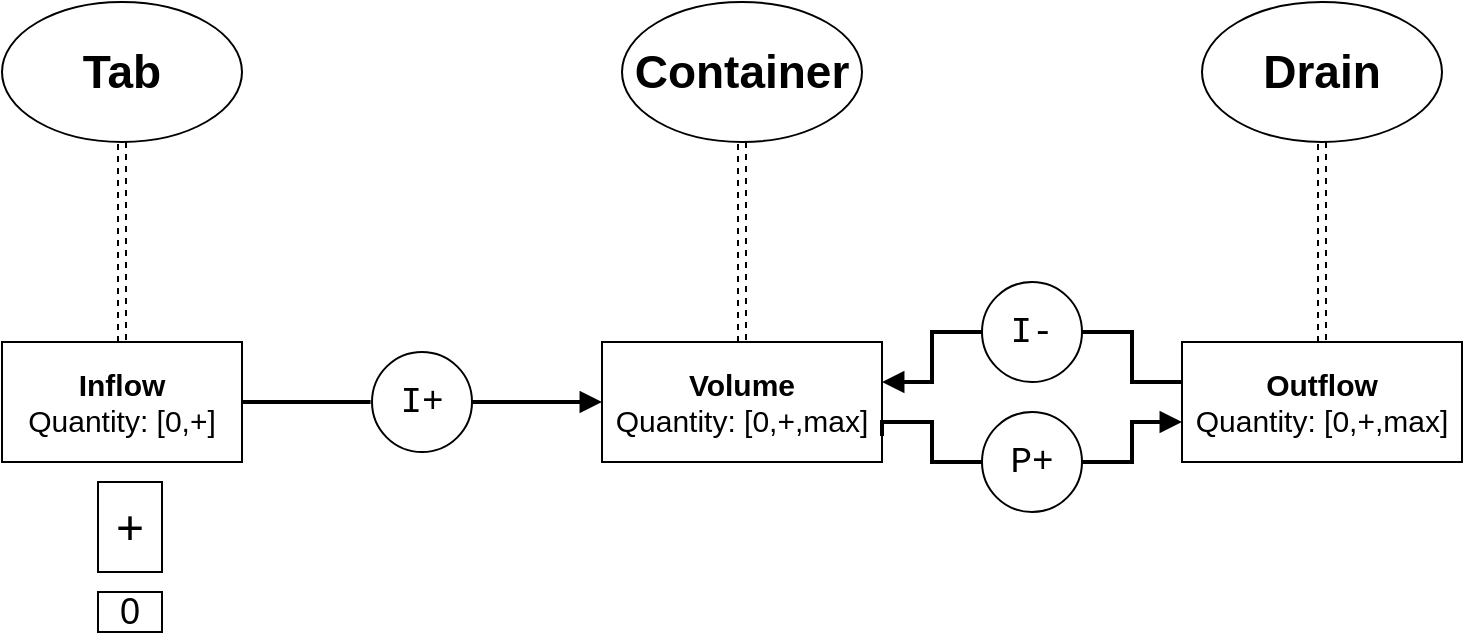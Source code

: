 <mxfile version="10.6.0" type="github"><diagram id="IiL3UcbihEvL6MUUXaoO" name="Page-1"><mxGraphModel dx="1329" dy="786" grid="1" gridSize="10" guides="1" tooltips="1" connect="0" arrows="1" fold="1" page="1" pageScale="1" pageWidth="827" pageHeight="1169" math="0" shadow="0"><root><mxCell id="0"/><mxCell id="1" parent="0"/><mxCell id="okrOaFl6imnLED2Pd8dB-20" style="edgeStyle=orthogonalEdgeStyle;shape=link;rounded=0;orthogonalLoop=1;jettySize=auto;html=1;entryX=0.5;entryY=0;entryDx=0;entryDy=0;entryPerimeter=0;dashed=1;endArrow=none;endFill=0;" edge="1" parent="1" source="okrOaFl6imnLED2Pd8dB-4" target="okrOaFl6imnLED2Pd8dB-9"><mxGeometry relative="1" as="geometry"/></mxCell><mxCell id="okrOaFl6imnLED2Pd8dB-4" value="&lt;font size=&quot;1&quot;&gt;&lt;b&gt;&lt;font style=&quot;font-size: 23px&quot;&gt;Container&lt;/font&gt;&lt;/b&gt;&lt;/font&gt;" style="ellipse;whiteSpace=wrap;html=1;" vertex="1" parent="1"><mxGeometry x="330" y="150" width="120" height="70" as="geometry"/></mxCell><mxCell id="okrOaFl6imnLED2Pd8dB-8" value="" style="edgeStyle=orthogonalEdgeStyle;rounded=0;orthogonalLoop=1;jettySize=auto;html=1;endArrow=none;endFill=0;shape=link;dashed=1;" edge="1" parent="1" source="okrOaFl6imnLED2Pd8dB-5" target="okrOaFl6imnLED2Pd8dB-7"><mxGeometry relative="1" as="geometry"/></mxCell><mxCell id="okrOaFl6imnLED2Pd8dB-5" value="&lt;b&gt;&lt;font style=&quot;font-size: 23px&quot;&gt;Tab&lt;/font&gt;&lt;/b&gt;" style="ellipse;whiteSpace=wrap;html=1;" vertex="1" parent="1"><mxGeometry x="20" y="150" width="120" height="70" as="geometry"/></mxCell><mxCell id="okrOaFl6imnLED2Pd8dB-21" style="edgeStyle=orthogonalEdgeStyle;shape=link;rounded=0;orthogonalLoop=1;jettySize=auto;html=1;entryX=0.5;entryY=0;entryDx=0;entryDy=0;entryPerimeter=0;dashed=1;endArrow=none;endFill=0;" edge="1" parent="1" source="okrOaFl6imnLED2Pd8dB-6" target="okrOaFl6imnLED2Pd8dB-11"><mxGeometry relative="1" as="geometry"/></mxCell><mxCell id="okrOaFl6imnLED2Pd8dB-6" value="&lt;b&gt;&lt;font style=&quot;font-size: 23px&quot;&gt;Drain&lt;/font&gt;&lt;/b&gt;" style="ellipse;whiteSpace=wrap;html=1;" vertex="1" parent="1"><mxGeometry x="620" y="150" width="120" height="70" as="geometry"/></mxCell><mxCell id="okrOaFl6imnLED2Pd8dB-22" style="edgeStyle=orthogonalEdgeStyle;rounded=0;orthogonalLoop=1;jettySize=auto;html=1;entryX=-0.014;entryY=0.5;entryDx=0;entryDy=0;entryPerimeter=0;endArrow=none;endFill=0;strokeWidth=2;" edge="1" parent="1" source="okrOaFl6imnLED2Pd8dB-7" target="okrOaFl6imnLED2Pd8dB-24"><mxGeometry relative="1" as="geometry"><mxPoint x="218" y="350" as="targetPoint"/></mxGeometry></mxCell><mxCell id="okrOaFl6imnLED2Pd8dB-7" value="&lt;div&gt;&lt;font size=&quot;1&quot;&gt;&lt;b style=&quot;font-size: 15px&quot;&gt;Inflow&lt;/b&gt;&lt;/font&gt;&lt;/div&gt;&lt;div&gt;&lt;font size=&quot;1&quot;&gt;&lt;span style=&quot;font-size: 15px&quot;&gt;Quantity: [0,+]&lt;/span&gt;&lt;b style=&quot;font-size: 15px&quot;&gt;&lt;br&gt;&lt;/b&gt;&lt;/font&gt;&lt;/div&gt;" style="rounded=0;whiteSpace=wrap;html=1;" vertex="1" parent="1"><mxGeometry x="20" y="320" width="120" height="60" as="geometry"/></mxCell><mxCell id="okrOaFl6imnLED2Pd8dB-9" value="&lt;div&gt;&lt;font size=&quot;1&quot;&gt;&lt;b style=&quot;font-size: 15px&quot;&gt;Volume&lt;/b&gt;&lt;/font&gt;&lt;/div&gt;&lt;div&gt;&lt;font size=&quot;1&quot;&gt;&lt;span style=&quot;font-size: 15px&quot;&gt;Quantity: [0,+,max]&lt;/span&gt;&lt;b style=&quot;font-size: 15px&quot;&gt;&lt;br&gt;&lt;/b&gt;&lt;/font&gt;&lt;/div&gt;" style="rounded=0;whiteSpace=wrap;html=1;" vertex="1" parent="1"><mxGeometry x="320" y="320" width="140" height="60" as="geometry"/></mxCell><mxCell id="okrOaFl6imnLED2Pd8dB-28" value="" style="edgeStyle=orthogonalEdgeStyle;rounded=0;orthogonalLoop=1;jettySize=auto;html=1;endArrow=none;endFill=0;strokeWidth=2;" edge="1" parent="1" source="okrOaFl6imnLED2Pd8dB-11" target="okrOaFl6imnLED2Pd8dB-26"><mxGeometry relative="1" as="geometry"><Array as="points"><mxPoint x="585" y="340"/><mxPoint x="585" y="315"/></Array></mxGeometry></mxCell><mxCell id="okrOaFl6imnLED2Pd8dB-11" value="&lt;div&gt;&lt;font size=&quot;1&quot;&gt;&lt;b style=&quot;font-size: 15px&quot;&gt;Outflow&lt;/b&gt;&lt;/font&gt;&lt;/div&gt;&lt;div&gt;&lt;font size=&quot;1&quot;&gt;&lt;span style=&quot;font-size: 15px&quot;&gt;Quantity: [0,+,max]&lt;/span&gt;&lt;b style=&quot;font-size: 15px&quot;&gt;&lt;br&gt;&lt;/b&gt;&lt;/font&gt;&lt;/div&gt;" style="rounded=0;whiteSpace=wrap;html=1;" vertex="1" parent="1"><mxGeometry x="610" y="320" width="140" height="60" as="geometry"/></mxCell><mxCell id="okrOaFl6imnLED2Pd8dB-25" value="" style="edgeStyle=orthogonalEdgeStyle;rounded=0;orthogonalLoop=1;jettySize=auto;html=1;endArrow=block;endFill=1;strokeWidth=2;" edge="1" parent="1" source="okrOaFl6imnLED2Pd8dB-24" target="okrOaFl6imnLED2Pd8dB-9"><mxGeometry relative="1" as="geometry"/></mxCell><mxCell id="okrOaFl6imnLED2Pd8dB-24" value="&lt;font face=&quot;Courier New&quot;&gt;&lt;font style=&quot;font-size: 18px&quot;&gt;I+&lt;/font&gt;&lt;/font&gt;" style="ellipse;whiteSpace=wrap;html=1;aspect=fixed;" vertex="1" parent="1"><mxGeometry x="205" y="325" width="50" height="50" as="geometry"/></mxCell><mxCell id="okrOaFl6imnLED2Pd8dB-29" value="" style="edgeStyle=orthogonalEdgeStyle;rounded=0;orthogonalLoop=1;jettySize=auto;html=1;endArrow=block;endFill=1;strokeWidth=2;" edge="1" parent="1" source="okrOaFl6imnLED2Pd8dB-26" target="okrOaFl6imnLED2Pd8dB-9"><mxGeometry relative="1" as="geometry"><Array as="points"><mxPoint x="485" y="315"/><mxPoint x="485" y="340"/></Array></mxGeometry></mxCell><mxCell id="okrOaFl6imnLED2Pd8dB-26" value="&lt;font face=&quot;Courier New&quot;&gt;&lt;font style=&quot;font-size: 18px&quot;&gt;I-&lt;/font&gt;&lt;/font&gt;" style="ellipse;whiteSpace=wrap;html=1;aspect=fixed;" vertex="1" parent="1"><mxGeometry x="510" y="290" width="50" height="50" as="geometry"/></mxCell><mxCell id="okrOaFl6imnLED2Pd8dB-32" style="edgeStyle=orthogonalEdgeStyle;rounded=0;orthogonalLoop=1;jettySize=auto;html=1;entryX=1;entryY=0.783;entryDx=0;entryDy=0;entryPerimeter=0;endArrow=none;endFill=0;strokeWidth=2;" edge="1" parent="1" source="okrOaFl6imnLED2Pd8dB-30" target="okrOaFl6imnLED2Pd8dB-9"><mxGeometry relative="1" as="geometry"><Array as="points"><mxPoint x="485" y="380"/><mxPoint x="485" y="360"/><mxPoint x="460" y="360"/></Array></mxGeometry></mxCell><mxCell id="okrOaFl6imnLED2Pd8dB-33" value="" style="edgeStyle=orthogonalEdgeStyle;rounded=0;orthogonalLoop=1;jettySize=auto;html=1;startArrow=none;startFill=0;endArrow=block;endFill=1;strokeWidth=2;" edge="1" parent="1" source="okrOaFl6imnLED2Pd8dB-30" target="okrOaFl6imnLED2Pd8dB-11"><mxGeometry relative="1" as="geometry"><Array as="points"><mxPoint x="585" y="380"/><mxPoint x="585" y="360"/></Array></mxGeometry></mxCell><mxCell id="okrOaFl6imnLED2Pd8dB-30" value="&lt;font style=&quot;font-size: 18px&quot; face=&quot;Courier New&quot;&gt;&lt;span&gt;P+&lt;/span&gt;&lt;/font&gt;" style="ellipse;whiteSpace=wrap;html=1;aspect=fixed;" vertex="1" parent="1"><mxGeometry x="510" y="355" width="50" height="50" as="geometry"/></mxCell><mxCell id="okrOaFl6imnLED2Pd8dB-34" value="&lt;font style=&quot;font-size: 18px&quot;&gt;0&lt;/font&gt;" style="rounded=0;whiteSpace=wrap;html=1;" vertex="1" parent="1"><mxGeometry x="68" y="445" width="32" height="20" as="geometry"/></mxCell><mxCell id="okrOaFl6imnLED2Pd8dB-35" value="&lt;font style=&quot;font-size: 24px&quot;&gt;+&lt;/font&gt;" style="rounded=0;whiteSpace=wrap;html=1;" vertex="1" parent="1"><mxGeometry x="68" y="390" width="32" height="45" as="geometry"/></mxCell></root></mxGraphModel></diagram></mxfile>